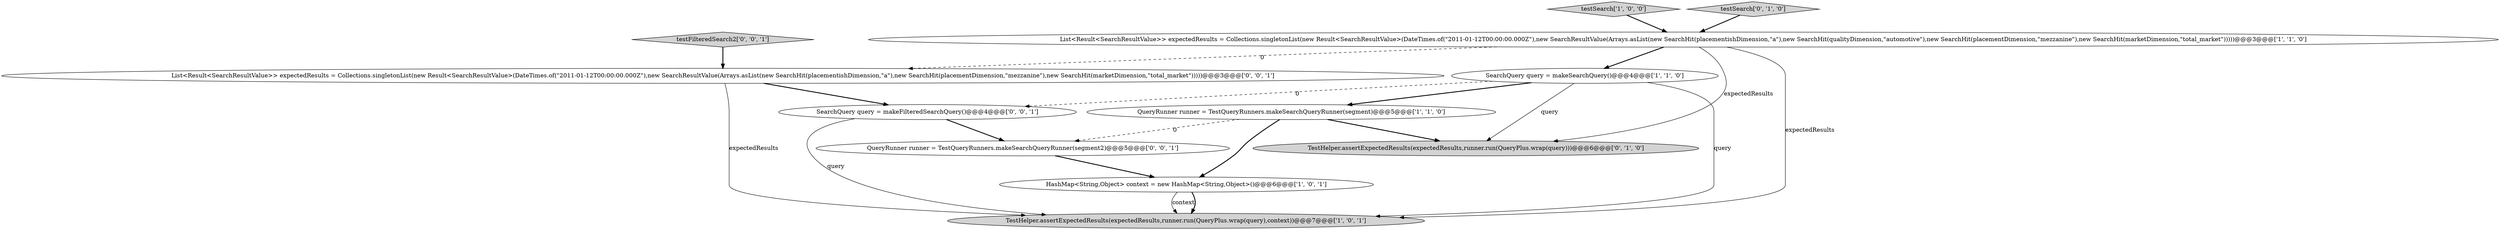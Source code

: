 digraph {
3 [style = filled, label = "QueryRunner runner = TestQueryRunners.makeSearchQueryRunner(segment)@@@5@@@['1', '1', '0']", fillcolor = white, shape = ellipse image = "AAA0AAABBB1BBB"];
4 [style = filled, label = "testSearch['1', '0', '0']", fillcolor = lightgray, shape = diamond image = "AAA0AAABBB1BBB"];
11 [style = filled, label = "SearchQuery query = makeFilteredSearchQuery()@@@4@@@['0', '0', '1']", fillcolor = white, shape = ellipse image = "AAA0AAABBB3BBB"];
0 [style = filled, label = "SearchQuery query = makeSearchQuery()@@@4@@@['1', '1', '0']", fillcolor = white, shape = ellipse image = "AAA0AAABBB1BBB"];
2 [style = filled, label = "List<Result<SearchResultValue>> expectedResults = Collections.singletonList(new Result<SearchResultValue>(DateTimes.of(\"2011-01-12T00:00:00.000Z\"),new SearchResultValue(Arrays.asList(new SearchHit(placementishDimension,\"a\"),new SearchHit(qualityDimension,\"automotive\"),new SearchHit(placementDimension,\"mezzanine\"),new SearchHit(marketDimension,\"total_market\")))))@@@3@@@['1', '1', '0']", fillcolor = white, shape = ellipse image = "AAA0AAABBB1BBB"];
10 [style = filled, label = "List<Result<SearchResultValue>> expectedResults = Collections.singletonList(new Result<SearchResultValue>(DateTimes.of(\"2011-01-12T00:00:00.000Z\"),new SearchResultValue(Arrays.asList(new SearchHit(placementishDimension,\"a\"),new SearchHit(placementDimension,\"mezzanine\"),new SearchHit(marketDimension,\"total_market\")))))@@@3@@@['0', '0', '1']", fillcolor = white, shape = ellipse image = "AAA0AAABBB3BBB"];
8 [style = filled, label = "testFilteredSearch2['0', '0', '1']", fillcolor = lightgray, shape = diamond image = "AAA0AAABBB3BBB"];
5 [style = filled, label = "HashMap<String,Object> context = new HashMap<String,Object>()@@@6@@@['1', '0', '1']", fillcolor = white, shape = ellipse image = "AAA0AAABBB1BBB"];
6 [style = filled, label = "testSearch['0', '1', '0']", fillcolor = lightgray, shape = diamond image = "AAA0AAABBB2BBB"];
9 [style = filled, label = "QueryRunner runner = TestQueryRunners.makeSearchQueryRunner(segment2)@@@5@@@['0', '0', '1']", fillcolor = white, shape = ellipse image = "AAA0AAABBB3BBB"];
7 [style = filled, label = "TestHelper.assertExpectedResults(expectedResults,runner.run(QueryPlus.wrap(query)))@@@6@@@['0', '1', '0']", fillcolor = lightgray, shape = ellipse image = "AAA0AAABBB2BBB"];
1 [style = filled, label = "TestHelper.assertExpectedResults(expectedResults,runner.run(QueryPlus.wrap(query),context))@@@7@@@['1', '0', '1']", fillcolor = lightgray, shape = ellipse image = "AAA0AAABBB1BBB"];
0->3 [style = bold, label=""];
0->7 [style = solid, label="query"];
8->10 [style = bold, label=""];
5->1 [style = solid, label="context"];
10->1 [style = solid, label="expectedResults"];
11->1 [style = solid, label="query"];
0->11 [style = dashed, label="0"];
4->2 [style = bold, label=""];
11->9 [style = bold, label=""];
2->10 [style = dashed, label="0"];
6->2 [style = bold, label=""];
2->7 [style = solid, label="expectedResults"];
5->1 [style = bold, label=""];
3->5 [style = bold, label=""];
2->0 [style = bold, label=""];
2->1 [style = solid, label="expectedResults"];
0->1 [style = solid, label="query"];
3->7 [style = bold, label=""];
3->9 [style = dashed, label="0"];
9->5 [style = bold, label=""];
10->11 [style = bold, label=""];
}
